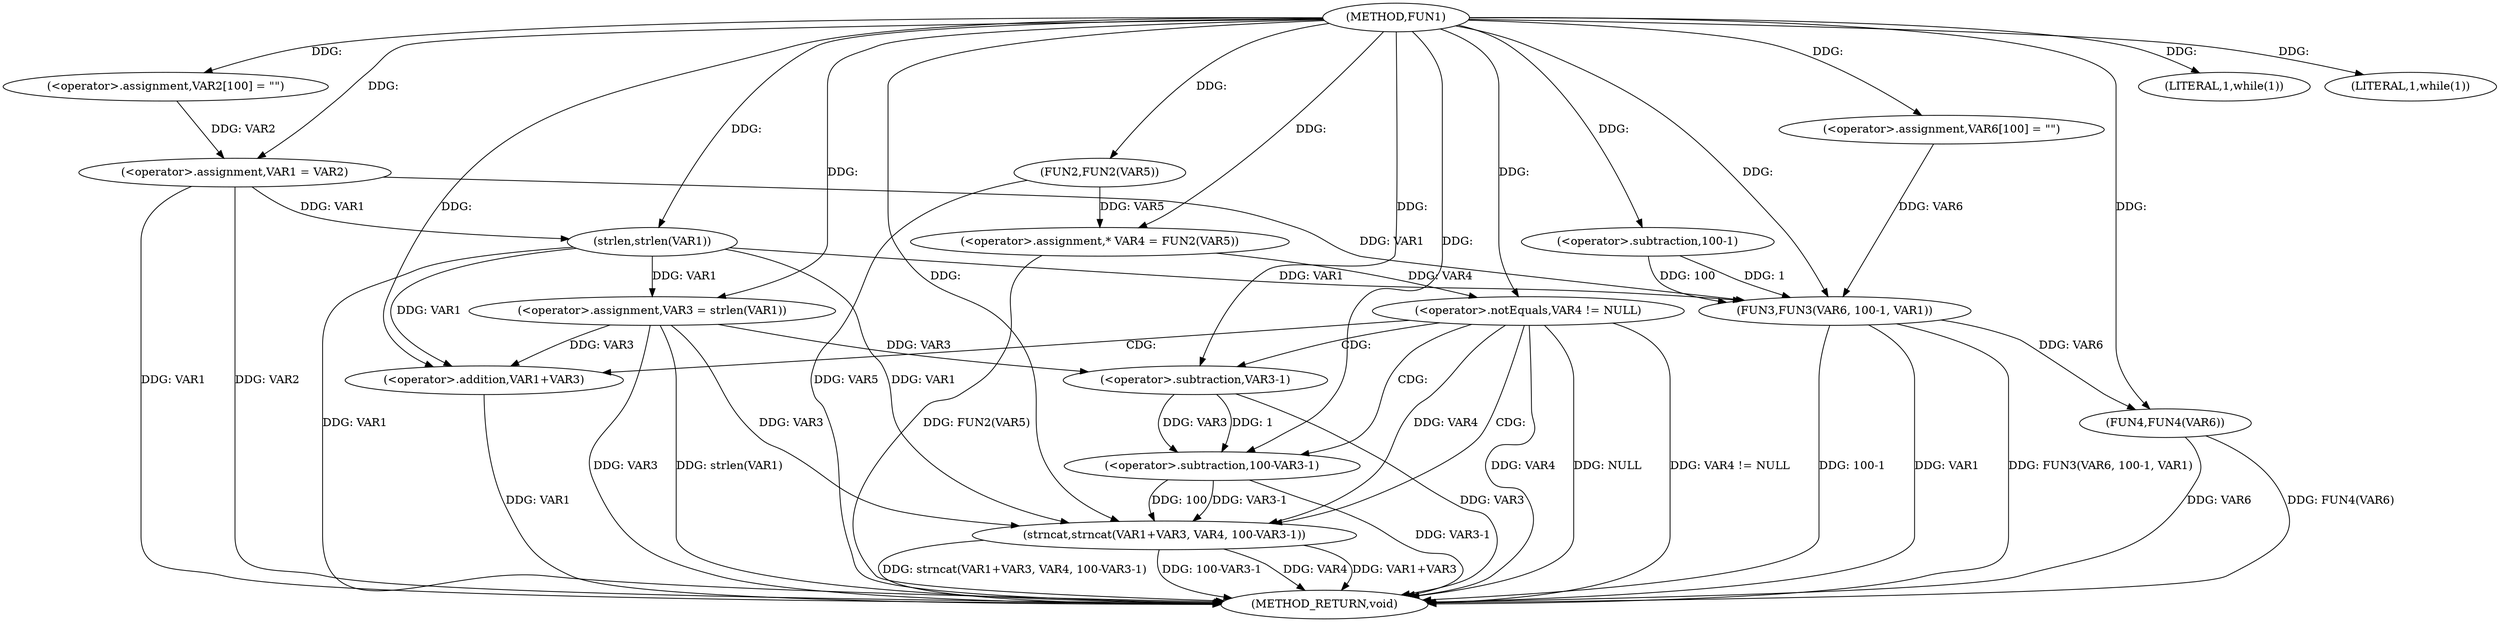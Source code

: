 digraph FUN1 {  
"1000100" [label = "(METHOD,FUN1)" ]
"1000157" [label = "(METHOD_RETURN,void)" ]
"1000104" [label = "(<operator>.assignment,VAR2[100] = \"\")" ]
"1000107" [label = "(<operator>.assignment,VAR1 = VAR2)" ]
"1000111" [label = "(LITERAL,1,while(1))" ]
"1000115" [label = "(<operator>.assignment,VAR3 = strlen(VAR1))" ]
"1000117" [label = "(strlen,strlen(VAR1))" ]
"1000120" [label = "(<operator>.assignment,* VAR4 = FUN2(VAR5))" ]
"1000122" [label = "(FUN2,FUN2(VAR5))" ]
"1000125" [label = "(<operator>.notEquals,VAR4 != NULL)" ]
"1000129" [label = "(strncat,strncat(VAR1+VAR3, VAR4, 100-VAR3-1))" ]
"1000130" [label = "(<operator>.addition,VAR1+VAR3)" ]
"1000134" [label = "(<operator>.subtraction,100-VAR3-1)" ]
"1000136" [label = "(<operator>.subtraction,VAR3-1)" ]
"1000141" [label = "(LITERAL,1,while(1))" ]
"1000145" [label = "(<operator>.assignment,VAR6[100] = \"\")" ]
"1000148" [label = "(FUN3,FUN3(VAR6, 100-1, VAR1))" ]
"1000150" [label = "(<operator>.subtraction,100-1)" ]
"1000154" [label = "(FUN4,FUN4(VAR6))" ]
  "1000115" -> "1000157"  [ label = "DDG: strlen(VAR1)"] 
  "1000125" -> "1000157"  [ label = "DDG: VAR4 != NULL"] 
  "1000107" -> "1000157"  [ label = "DDG: VAR1"] 
  "1000122" -> "1000157"  [ label = "DDG: VAR5"] 
  "1000148" -> "1000157"  [ label = "DDG: FUN3(VAR6, 100-1, VAR1)"] 
  "1000117" -> "1000157"  [ label = "DDG: VAR1"] 
  "1000129" -> "1000157"  [ label = "DDG: VAR4"] 
  "1000154" -> "1000157"  [ label = "DDG: FUN4(VAR6)"] 
  "1000148" -> "1000157"  [ label = "DDG: 100-1"] 
  "1000115" -> "1000157"  [ label = "DDG: VAR3"] 
  "1000130" -> "1000157"  [ label = "DDG: VAR1"] 
  "1000129" -> "1000157"  [ label = "DDG: VAR1+VAR3"] 
  "1000125" -> "1000157"  [ label = "DDG: VAR4"] 
  "1000129" -> "1000157"  [ label = "DDG: strncat(VAR1+VAR3, VAR4, 100-VAR3-1)"] 
  "1000154" -> "1000157"  [ label = "DDG: VAR6"] 
  "1000129" -> "1000157"  [ label = "DDG: 100-VAR3-1"] 
  "1000125" -> "1000157"  [ label = "DDG: NULL"] 
  "1000148" -> "1000157"  [ label = "DDG: VAR1"] 
  "1000134" -> "1000157"  [ label = "DDG: VAR3-1"] 
  "1000120" -> "1000157"  [ label = "DDG: FUN2(VAR5)"] 
  "1000136" -> "1000157"  [ label = "DDG: VAR3"] 
  "1000107" -> "1000157"  [ label = "DDG: VAR2"] 
  "1000100" -> "1000104"  [ label = "DDG: "] 
  "1000104" -> "1000107"  [ label = "DDG: VAR2"] 
  "1000100" -> "1000107"  [ label = "DDG: "] 
  "1000100" -> "1000111"  [ label = "DDG: "] 
  "1000117" -> "1000115"  [ label = "DDG: VAR1"] 
  "1000100" -> "1000115"  [ label = "DDG: "] 
  "1000107" -> "1000117"  [ label = "DDG: VAR1"] 
  "1000100" -> "1000117"  [ label = "DDG: "] 
  "1000122" -> "1000120"  [ label = "DDG: VAR5"] 
  "1000100" -> "1000120"  [ label = "DDG: "] 
  "1000100" -> "1000122"  [ label = "DDG: "] 
  "1000120" -> "1000125"  [ label = "DDG: VAR4"] 
  "1000100" -> "1000125"  [ label = "DDG: "] 
  "1000117" -> "1000129"  [ label = "DDG: VAR1"] 
  "1000100" -> "1000129"  [ label = "DDG: "] 
  "1000115" -> "1000129"  [ label = "DDG: VAR3"] 
  "1000117" -> "1000130"  [ label = "DDG: VAR1"] 
  "1000100" -> "1000130"  [ label = "DDG: "] 
  "1000115" -> "1000130"  [ label = "DDG: VAR3"] 
  "1000125" -> "1000129"  [ label = "DDG: VAR4"] 
  "1000134" -> "1000129"  [ label = "DDG: 100"] 
  "1000134" -> "1000129"  [ label = "DDG: VAR3-1"] 
  "1000100" -> "1000134"  [ label = "DDG: "] 
  "1000136" -> "1000134"  [ label = "DDG: VAR3"] 
  "1000136" -> "1000134"  [ label = "DDG: 1"] 
  "1000100" -> "1000136"  [ label = "DDG: "] 
  "1000115" -> "1000136"  [ label = "DDG: VAR3"] 
  "1000100" -> "1000141"  [ label = "DDG: "] 
  "1000100" -> "1000145"  [ label = "DDG: "] 
  "1000145" -> "1000148"  [ label = "DDG: VAR6"] 
  "1000100" -> "1000148"  [ label = "DDG: "] 
  "1000150" -> "1000148"  [ label = "DDG: 100"] 
  "1000150" -> "1000148"  [ label = "DDG: 1"] 
  "1000100" -> "1000150"  [ label = "DDG: "] 
  "1000107" -> "1000148"  [ label = "DDG: VAR1"] 
  "1000117" -> "1000148"  [ label = "DDG: VAR1"] 
  "1000148" -> "1000154"  [ label = "DDG: VAR6"] 
  "1000100" -> "1000154"  [ label = "DDG: "] 
  "1000125" -> "1000129"  [ label = "CDG: "] 
  "1000125" -> "1000130"  [ label = "CDG: "] 
  "1000125" -> "1000136"  [ label = "CDG: "] 
  "1000125" -> "1000134"  [ label = "CDG: "] 
}
